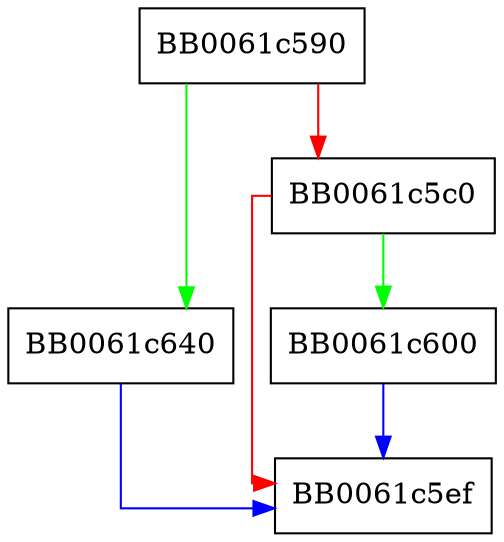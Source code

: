 digraph i2b_PVK_bio {
  node [shape="box"];
  graph [splines=ortho];
  BB0061c590 -> BB0061c640 [color="green"];
  BB0061c590 -> BB0061c5c0 [color="red"];
  BB0061c5c0 -> BB0061c600 [color="green"];
  BB0061c5c0 -> BB0061c5ef [color="red"];
  BB0061c600 -> BB0061c5ef [color="blue"];
  BB0061c640 -> BB0061c5ef [color="blue"];
}